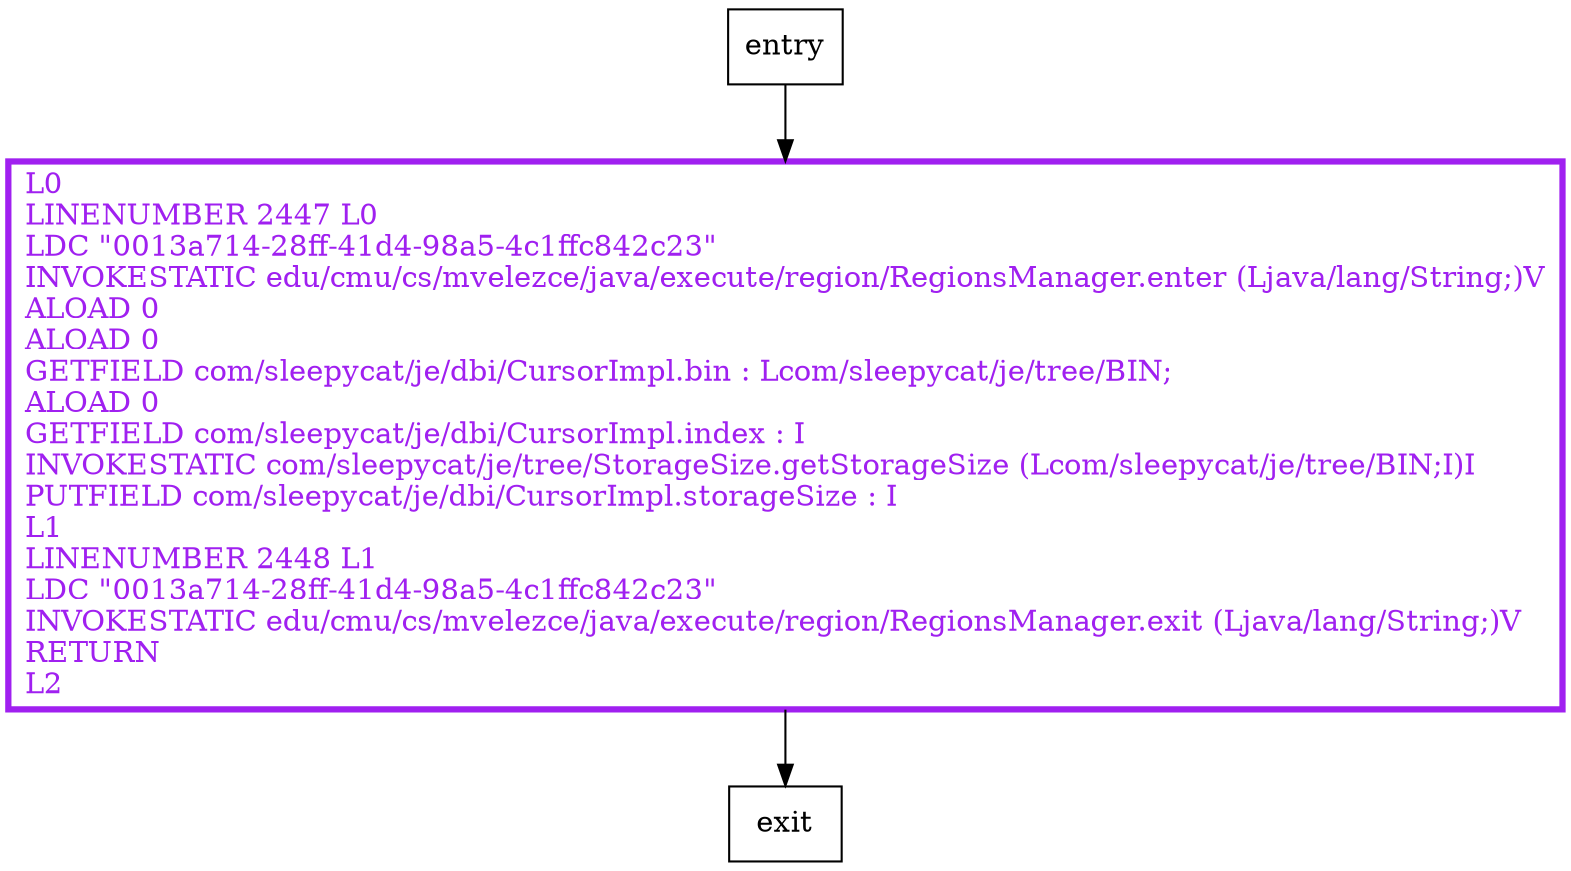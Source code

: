 digraph setStorageSize {
node [shape=record];
329996958 [label="L0\lLINENUMBER 2447 L0\lLDC \"0013a714-28ff-41d4-98a5-4c1ffc842c23\"\lINVOKESTATIC edu/cmu/cs/mvelezce/java/execute/region/RegionsManager.enter (Ljava/lang/String;)V\lALOAD 0\lALOAD 0\lGETFIELD com/sleepycat/je/dbi/CursorImpl.bin : Lcom/sleepycat/je/tree/BIN;\lALOAD 0\lGETFIELD com/sleepycat/je/dbi/CursorImpl.index : I\lINVOKESTATIC com/sleepycat/je/tree/StorageSize.getStorageSize (Lcom/sleepycat/je/tree/BIN;I)I\lPUTFIELD com/sleepycat/je/dbi/CursorImpl.storageSize : I\lL1\lLINENUMBER 2448 L1\lLDC \"0013a714-28ff-41d4-98a5-4c1ffc842c23\"\lINVOKESTATIC edu/cmu/cs/mvelezce/java/execute/region/RegionsManager.exit (Ljava/lang/String;)V\lRETURN\lL2\l"];
entry;
exit;
329996958 -> exit
entry -> 329996958
329996958[fontcolor="purple", penwidth=3, color="purple"];
}
